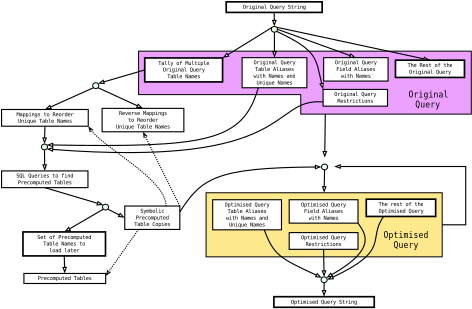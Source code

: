 <?xml version="1.0" encoding="UTF-8"?>
<dia:diagram xmlns:dia="http://www.lysator.liu.se/~alla/dia/">
  <dia:layer name="Background" visible="true">
    <dia:object type="Standard - Polygon" version="0" id="O0">
      <dia:attribute name="obj_pos">
        <dia:point val="-6.28,7.235"/>
      </dia:attribute>
      <dia:attribute name="obj_bb">
        <dia:rectangle val="-6.29,7.225;23.58,12.895"/>
      </dia:attribute>
      <dia:attribute name="poly_points">
        <dia:point val="-6.28,7.235"/>
        <dia:point val="23.57,7.235"/>
        <dia:point val="23.57,12.885"/>
        <dia:point val="8.27,12.885"/>
        <dia:point val="8.27,11.135"/>
        <dia:point val="-6.28,11.135"/>
      </dia:attribute>
      <dia:attribute name="line_width">
        <dia:real val="0.02"/>
      </dia:attribute>
      <dia:attribute name="inner_color">
        <dia:color val="#eda1ff"/>
      </dia:attribute>
      <dia:attribute name="show_background">
        <dia:boolean val="true"/>
      </dia:attribute>
    </dia:object>
    <dia:object type="Standard - Line" version="0" id="O1">
      <dia:attribute name="obj_pos">
        <dia:point val="10.403,17.885"/>
      </dia:attribute>
      <dia:attribute name="obj_bb">
        <dia:rectangle val="10.066,17.834;10.668,19.997"/>
      </dia:attribute>
      <dia:attribute name="conn_endpoints">
        <dia:point val="10.403,17.885"/>
        <dia:point val="10.367,19.941"/>
      </dia:attribute>
      <dia:attribute name="numcp">
        <dia:int val="1"/>
      </dia:attribute>
      <dia:attribute name="end_arrow">
        <dia:enum val="2"/>
      </dia:attribute>
      <dia:attribute name="end_arrow_length">
        <dia:real val="0.4"/>
      </dia:attribute>
      <dia:attribute name="end_arrow_width">
        <dia:real val="0.3"/>
      </dia:attribute>
      <dia:connections>
        <dia:connection handle="0" to="O55" connection="6"/>
        <dia:connection handle="1" to="O2" connection="1"/>
      </dia:connections>
    </dia:object>
    <dia:object type="Standard - Box" version="0" id="O2">
      <dia:attribute name="obj_pos">
        <dia:point val="-0.226,19.941"/>
      </dia:attribute>
      <dia:attribute name="obj_bb">
        <dia:rectangle val="-0.236,19.931;20.97,25.701"/>
      </dia:attribute>
      <dia:attribute name="elem_corner">
        <dia:point val="-0.226,19.941"/>
      </dia:attribute>
      <dia:attribute name="elem_width">
        <dia:real val="21.186"/>
      </dia:attribute>
      <dia:attribute name="elem_height">
        <dia:real val="5.75"/>
      </dia:attribute>
      <dia:attribute name="border_width">
        <dia:real val="0.02"/>
      </dia:attribute>
      <dia:attribute name="inner_color">
        <dia:color val="#ffe98d"/>
      </dia:attribute>
      <dia:attribute name="show_background">
        <dia:boolean val="true"/>
      </dia:attribute>
    </dia:object>
    <dia:object type="Standard - Line" version="0" id="O3">
      <dia:attribute name="obj_pos">
        <dia:point val="6.097,5.092"/>
      </dia:attribute>
      <dia:attribute name="obj_bb">
        <dia:rectangle val="6.038,5.033;19.974,8.348"/>
      </dia:attribute>
      <dia:attribute name="conn_endpoints">
        <dia:point val="6.097,5.092"/>
        <dia:point val="19.863,8.044"/>
      </dia:attribute>
      <dia:attribute name="numcp">
        <dia:int val="1"/>
      </dia:attribute>
      <dia:attribute name="end_arrow">
        <dia:enum val="2"/>
      </dia:attribute>
      <dia:attribute name="end_arrow_length">
        <dia:real val="0.4"/>
      </dia:attribute>
      <dia:attribute name="end_arrow_width">
        <dia:real val="0.3"/>
      </dia:attribute>
      <dia:connections>
        <dia:connection handle="0" to="O27" connection="2"/>
        <dia:connection handle="1" to="O34" connection="2"/>
      </dia:connections>
    </dia:object>
    <dia:object type="Standard - Line" version="0" id="O4">
      <dia:attribute name="obj_pos">
        <dia:point val="6.178,5.276"/>
      </dia:attribute>
      <dia:attribute name="obj_bb">
        <dia:rectangle val="6.114,5.212;13.362,8.118"/>
      </dia:attribute>
      <dia:attribute name="conn_endpoints">
        <dia:point val="6.178,5.276"/>
        <dia:point val="13.213,7.819"/>
      </dia:attribute>
      <dia:attribute name="numcp">
        <dia:int val="1"/>
      </dia:attribute>
      <dia:attribute name="end_arrow">
        <dia:enum val="2"/>
      </dia:attribute>
      <dia:attribute name="end_arrow_length">
        <dia:real val="0.4"/>
      </dia:attribute>
      <dia:attribute name="end_arrow_width">
        <dia:real val="0.3"/>
      </dia:attribute>
      <dia:connections>
        <dia:connection handle="0" to="O27" connection="4"/>
        <dia:connection handle="1" to="O33" connection="2"/>
      </dia:connections>
    </dia:object>
    <dia:object type="Standard - Line" version="0" id="O5">
      <dia:attribute name="obj_pos">
        <dia:point val="5.903,5.535"/>
      </dia:attribute>
      <dia:attribute name="obj_bb">
        <dia:rectangle val="5.612,5.485;6.213,7.87"/>
      </dia:attribute>
      <dia:attribute name="conn_endpoints">
        <dia:point val="5.903,5.535"/>
        <dia:point val="5.913,7.819"/>
      </dia:attribute>
      <dia:attribute name="numcp">
        <dia:int val="1"/>
      </dia:attribute>
      <dia:attribute name="end_arrow">
        <dia:enum val="2"/>
      </dia:attribute>
      <dia:attribute name="end_arrow_length">
        <dia:real val="0.4"/>
      </dia:attribute>
      <dia:attribute name="end_arrow_width">
        <dia:real val="0.3"/>
      </dia:attribute>
      <dia:connections>
        <dia:connection handle="0" to="O27" connection="6"/>
        <dia:connection handle="1" to="O32" connection="2"/>
      </dia:connections>
    </dia:object>
    <dia:object type="Standard - Line" version="0" id="O6">
      <dia:attribute name="obj_pos">
        <dia:point val="5.885,3.76"/>
      </dia:attribute>
      <dia:attribute name="obj_bb">
        <dia:rectangle val="5.602,3.709;6.203,5.07"/>
      </dia:attribute>
      <dia:attribute name="conn_endpoints">
        <dia:point val="5.885,3.76"/>
        <dia:point val="5.903,5.016"/>
      </dia:attribute>
      <dia:attribute name="numcp">
        <dia:int val="1"/>
      </dia:attribute>
      <dia:attribute name="end_arrow">
        <dia:enum val="2"/>
      </dia:attribute>
      <dia:attribute name="end_arrow_length">
        <dia:real val="0.4"/>
      </dia:attribute>
      <dia:attribute name="end_arrow_width">
        <dia:real val="0.3"/>
      </dia:attribute>
      <dia:connections>
        <dia:connection handle="0" to="O30" connection="13"/>
        <dia:connection handle="1" to="O27" connection="1"/>
      </dia:connections>
    </dia:object>
    <dia:object type="Standard - Line" version="0" id="O7">
      <dia:attribute name="obj_pos">
        <dia:point val="5.708,5.092"/>
      </dia:attribute>
      <dia:attribute name="obj_bb">
        <dia:rectangle val="1.054,5.023;5.777,8.125"/>
      </dia:attribute>
      <dia:attribute name="conn_endpoints">
        <dia:point val="5.708,5.092"/>
        <dia:point val="1.254,7.844"/>
      </dia:attribute>
      <dia:attribute name="numcp">
        <dia:int val="1"/>
      </dia:attribute>
      <dia:attribute name="end_arrow">
        <dia:enum val="2"/>
      </dia:attribute>
      <dia:attribute name="end_arrow_length">
        <dia:real val="0.4"/>
      </dia:attribute>
      <dia:attribute name="end_arrow_width">
        <dia:real val="0.3"/>
      </dia:attribute>
      <dia:connections>
        <dia:connection handle="0" to="O27" connection="0"/>
        <dia:connection handle="1" to="O31" connection="4"/>
      </dia:connections>
    </dia:object>
    <dia:object type="Standard - Line" version="0" id="O8">
      <dia:attribute name="obj_pos">
        <dia:point val="-10.32,10.513"/>
      </dia:attribute>
      <dia:attribute name="obj_bb">
        <dia:rectangle val="-14.856,10.447;-10.254,12.763"/>
      </dia:attribute>
      <dia:attribute name="conn_endpoints">
        <dia:point val="-10.32,10.513"/>
        <dia:point val="-14.687,12.469"/>
      </dia:attribute>
      <dia:attribute name="numcp">
        <dia:int val="1"/>
      </dia:attribute>
      <dia:attribute name="end_arrow">
        <dia:enum val="2"/>
      </dia:attribute>
      <dia:attribute name="end_arrow_length">
        <dia:real val="0.4"/>
      </dia:attribute>
      <dia:attribute name="end_arrow_width">
        <dia:real val="0.3"/>
      </dia:attribute>
      <dia:connections>
        <dia:connection handle="0" to="O51" connection="5"/>
        <dia:connection handle="1" to="O36" connection="2"/>
      </dia:connections>
    </dia:object>
    <dia:object type="Standard - Line" version="0" id="O9">
      <dia:attribute name="obj_pos">
        <dia:point val="-14.687,13.969"/>
      </dia:attribute>
      <dia:attribute name="obj_bb">
        <dia:rectangle val="-15.026,13.918;-14.424,15.627"/>
      </dia:attribute>
      <dia:attribute name="conn_endpoints">
        <dia:point val="-14.687,13.969"/>
        <dia:point val="-14.725,15.57"/>
      </dia:attribute>
      <dia:attribute name="numcp">
        <dia:int val="1"/>
      </dia:attribute>
      <dia:attribute name="end_arrow">
        <dia:enum val="2"/>
      </dia:attribute>
      <dia:attribute name="end_arrow_length">
        <dia:real val="0.4"/>
      </dia:attribute>
      <dia:attribute name="end_arrow_width">
        <dia:real val="0.3"/>
      </dia:attribute>
      <dia:connections>
        <dia:connection handle="0" to="O36" connection="13"/>
        <dia:connection handle="1" to="O52" connection="1"/>
      </dia:connections>
    </dia:object>
    <dia:object type="Standard - Line" version="0" id="O10">
      <dia:attribute name="obj_pos">
        <dia:point val="-9.053,21.409"/>
      </dia:attribute>
      <dia:attribute name="obj_bb">
        <dia:rectangle val="-9.12,21.342;-7.343,22.472"/>
      </dia:attribute>
      <dia:attribute name="conn_endpoints">
        <dia:point val="-9.053,21.409"/>
        <dia:point val="-7.522,22.181"/>
      </dia:attribute>
      <dia:attribute name="numcp">
        <dia:int val="1"/>
      </dia:attribute>
      <dia:attribute name="end_arrow">
        <dia:enum val="2"/>
      </dia:attribute>
      <dia:attribute name="end_arrow_length">
        <dia:real val="0.4"/>
      </dia:attribute>
      <dia:attribute name="end_arrow_width">
        <dia:real val="0.3"/>
      </dia:attribute>
      <dia:connections>
        <dia:connection handle="0" to="O28" connection="7"/>
        <dia:connection handle="1" to="O39" connection="7"/>
      </dia:connections>
    </dia:object>
    <dia:object type="Standard - Line" version="0" id="O11">
      <dia:attribute name="obj_pos">
        <dia:point val="-9.442,21.409"/>
      </dia:attribute>
      <dia:attribute name="obj_bb">
        <dia:rectangle val="-13.147,21.341;-9.373,23.741"/>
      </dia:attribute>
      <dia:attribute name="conn_endpoints">
        <dia:point val="-9.442,21.409"/>
        <dia:point val="-12.952,23.456"/>
      </dia:attribute>
      <dia:attribute name="numcp">
        <dia:int val="1"/>
      </dia:attribute>
      <dia:attribute name="end_arrow">
        <dia:enum val="2"/>
      </dia:attribute>
      <dia:attribute name="end_arrow_length">
        <dia:real val="0.4"/>
      </dia:attribute>
      <dia:attribute name="end_arrow_width">
        <dia:real val="0.3"/>
      </dia:attribute>
      <dia:connections>
        <dia:connection handle="0" to="O28" connection="5"/>
        <dia:connection handle="1" to="O38" connection="2"/>
      </dia:connections>
    </dia:object>
    <dia:object type="Standard - Line" version="0" id="O12">
      <dia:attribute name="obj_pos">
        <dia:point val="-14.7,19.481"/>
      </dia:attribute>
      <dia:attribute name="obj_bb">
        <dia:rectangle val="-14.762,19.419;-9.309,21.344"/>
      </dia:attribute>
      <dia:attribute name="conn_endpoints">
        <dia:point val="-14.7,19.481"/>
        <dia:point val="-9.442,21.042"/>
      </dia:attribute>
      <dia:attribute name="numcp">
        <dia:int val="1"/>
      </dia:attribute>
      <dia:attribute name="end_arrow">
        <dia:enum val="2"/>
      </dia:attribute>
      <dia:attribute name="end_arrow_length">
        <dia:real val="0.4"/>
      </dia:attribute>
      <dia:attribute name="end_arrow_width">
        <dia:real val="0.3"/>
      </dia:attribute>
      <dia:connections>
        <dia:connection handle="0" to="O53" connection="13"/>
        <dia:connection handle="1" to="O28" connection="0"/>
      </dia:connections>
    </dia:object>
    <dia:object type="Standard - Line" version="0" id="O13">
      <dia:attribute name="obj_pos">
        <dia:point val="-12.952,25.606"/>
      </dia:attribute>
      <dia:attribute name="obj_bb">
        <dia:rectangle val="-13.204,25.555;-12.601,27.241"/>
      </dia:attribute>
      <dia:attribute name="conn_endpoints">
        <dia:point val="-12.952,25.606"/>
        <dia:point val="-12.902,27.181"/>
      </dia:attribute>
      <dia:attribute name="numcp">
        <dia:int val="1"/>
      </dia:attribute>
      <dia:attribute name="end_arrow">
        <dia:enum val="2"/>
      </dia:attribute>
      <dia:attribute name="end_arrow_length">
        <dia:real val="0.4"/>
      </dia:attribute>
      <dia:attribute name="end_arrow_width">
        <dia:real val="0.3"/>
      </dia:attribute>
      <dia:connections>
        <dia:connection handle="0" to="O38" connection="13"/>
        <dia:connection handle="1" to="O40" connection="2"/>
      </dia:connections>
    </dia:object>
    <dia:object type="Standard - Line" version="0" id="O14">
      <dia:attribute name="obj_pos">
        <dia:point val="-6.287,23.231"/>
      </dia:attribute>
      <dia:attribute name="obj_bb">
        <dia:rectangle val="-9.509,23.162;-6.218,27.62"/>
      </dia:attribute>
      <dia:attribute name="conn_endpoints">
        <dia:point val="-6.287,23.231"/>
        <dia:point val="-9.235,27.406"/>
      </dia:attribute>
      <dia:attribute name="numcp">
        <dia:int val="1"/>
      </dia:attribute>
      <dia:attribute name="line_style">
        <dia:enum val="4"/>
      </dia:attribute>
      <dia:attribute name="end_arrow">
        <dia:enum val="1"/>
      </dia:attribute>
      <dia:attribute name="end_arrow_length">
        <dia:real val="0.4"/>
      </dia:attribute>
      <dia:attribute name="end_arrow_width">
        <dia:real val="0.3"/>
      </dia:attribute>
      <dia:connections>
        <dia:connection handle="0" to="O39" connection="12"/>
        <dia:connection handle="1" to="O40" connection="6"/>
      </dia:connections>
    </dia:object>
    <dia:object type="Standard - BezierLine" version="0" id="O15">
      <dia:attribute name="obj_pos">
        <dia:point val="-3.817,21.131"/>
      </dia:attribute>
      <dia:attribute name="obj_bb">
        <dia:rectangle val="-11.075,13.758;-3.767,21.182"/>
      </dia:attribute>
      <dia:attribute name="bez_points">
        <dia:point val="-3.817,21.131"/>
        <dia:point val="-3.802,18.691"/>
        <dia:point val="-9.452,15.941"/>
        <dia:point val="-10.799,13.969"/>
      </dia:attribute>
      <dia:attribute name="corner_types">
        <dia:enum val="0"/>
        <dia:enum val="0"/>
      </dia:attribute>
      <dia:attribute name="line_style">
        <dia:enum val="4"/>
      </dia:attribute>
      <dia:attribute name="end_arrow">
        <dia:enum val="1"/>
      </dia:attribute>
      <dia:attribute name="end_arrow_length">
        <dia:real val="0.4"/>
      </dia:attribute>
      <dia:attribute name="end_arrow_width">
        <dia:real val="0.3"/>
      </dia:attribute>
      <dia:connections>
        <dia:connection handle="0" to="O39" connection="3"/>
        <dia:connection handle="3" to="O36" connection="15"/>
      </dia:connections>
    </dia:object>
    <dia:object type="Standard - Text" version="0" id="O16">
      <dia:attribute name="obj_pos">
        <dia:point val="19.66,11.391"/>
      </dia:attribute>
      <dia:attribute name="obj_bb">
        <dia:rectangle val="17.353,10.697;21.967,12.497"/>
      </dia:attribute>
      <dia:attribute name="text">
        <dia:composite type="text">
          <dia:attribute name="string">
            <dia:string>#Original
Query#</dia:string>
          </dia:attribute>
          <dia:attribute name="font">
            <dia:font name="Courier"/>
          </dia:attribute>
          <dia:attribute name="height">
            <dia:real val="0.9"/>
          </dia:attribute>
          <dia:attribute name="pos">
            <dia:point val="19.66,11.391"/>
          </dia:attribute>
          <dia:attribute name="color">
            <dia:color val="#000000"/>
          </dia:attribute>
          <dia:attribute name="alignment">
            <dia:enum val="1"/>
          </dia:attribute>
        </dia:composite>
      </dia:attribute>
    </dia:object>
    <dia:object type="Standard - BezierLine" version="0" id="O17">
      <dia:attribute name="obj_pos">
        <dia:point val="6.097,5.459"/>
      </dia:attribute>
      <dia:attribute name="obj_bb">
        <dia:rectangle val="6.031,5.393;10.577,10.788"/>
      </dia:attribute>
      <dia:attribute name="bez_points">
        <dia:point val="6.097,5.459"/>
        <dia:point val="9.842,7.205"/>
        <dia:point val="9.598,7.881"/>
        <dia:point val="10.274,10.669"/>
      </dia:attribute>
      <dia:attribute name="corner_types">
        <dia:enum val="0"/>
        <dia:enum val="0"/>
      </dia:attribute>
      <dia:attribute name="end_arrow">
        <dia:enum val="2"/>
      </dia:attribute>
      <dia:attribute name="end_arrow_length">
        <dia:real val="0.4"/>
      </dia:attribute>
      <dia:attribute name="end_arrow_width">
        <dia:real val="0.3"/>
      </dia:attribute>
      <dia:connections>
        <dia:connection handle="0" to="O27" connection="7"/>
        <dia:connection handle="3" to="O35" connection="0"/>
      </dia:connections>
    </dia:object>
    <dia:object type="Standard - Line" version="0" id="O18">
      <dia:attribute name="obj_pos">
        <dia:point val="-2.583,21.131"/>
      </dia:attribute>
      <dia:attribute name="obj_bb">
        <dia:rectangle val="-6.178,14.291;-2.515,21.198"/>
      </dia:attribute>
      <dia:attribute name="conn_endpoints">
        <dia:point val="-2.583,21.131"/>
        <dia:point val="-5.887,14.469"/>
      </dia:attribute>
      <dia:attribute name="numcp">
        <dia:int val="1"/>
      </dia:attribute>
      <dia:attribute name="line_style">
        <dia:enum val="4"/>
      </dia:attribute>
      <dia:attribute name="end_arrow">
        <dia:enum val="1"/>
      </dia:attribute>
      <dia:attribute name="end_arrow_length">
        <dia:real val="0.4"/>
      </dia:attribute>
      <dia:attribute name="end_arrow_width">
        <dia:real val="0.3"/>
      </dia:attribute>
      <dia:connections>
        <dia:connection handle="0" to="O39" connection="4"/>
        <dia:connection handle="1" to="O37" connection="13"/>
      </dia:connections>
    </dia:object>
    <dia:object type="Standard - Line" version="0" id="O19">
      <dia:attribute name="obj_pos">
        <dia:point val="-9.931,10.513"/>
      </dia:attribute>
      <dia:attribute name="obj_bb">
        <dia:rectangle val="-9.997,10.447;-5.717,12.662"/>
      </dia:attribute>
      <dia:attribute name="conn_endpoints">
        <dia:point val="-9.931,10.513"/>
        <dia:point val="-5.887,12.369"/>
      </dia:attribute>
      <dia:attribute name="numcp">
        <dia:int val="1"/>
      </dia:attribute>
      <dia:attribute name="end_arrow">
        <dia:enum val="2"/>
      </dia:attribute>
      <dia:attribute name="end_arrow_length">
        <dia:real val="0.4"/>
      </dia:attribute>
      <dia:attribute name="end_arrow_width">
        <dia:real val="0.3"/>
      </dia:attribute>
      <dia:connections>
        <dia:connection handle="0" to="O51" connection="7"/>
        <dia:connection handle="1" to="O37" connection="2"/>
      </dia:connections>
    </dia:object>
    <dia:object type="Standard - Line" version="0" id="O20">
      <dia:attribute name="obj_pos">
        <dia:point val="10.47,12.885"/>
      </dia:attribute>
      <dia:attribute name="obj_bb">
        <dia:rectangle val="10.119,12.834;10.72,16.839"/>
      </dia:attribute>
      <dia:attribute name="conn_endpoints">
        <dia:point val="10.47,12.885"/>
        <dia:point val="10.42,16.785"/>
      </dia:attribute>
      <dia:attribute name="numcp">
        <dia:int val="1"/>
      </dia:attribute>
      <dia:attribute name="end_arrow">
        <dia:enum val="2"/>
      </dia:attribute>
      <dia:attribute name="end_arrow_length">
        <dia:real val="0.4"/>
      </dia:attribute>
      <dia:attribute name="end_arrow_width">
        <dia:real val="0.3"/>
      </dia:attribute>
    </dia:object>
    <dia:object type="Standard - Text" version="0" id="O21">
      <dia:attribute name="obj_pos">
        <dia:point val="17.71,23.991"/>
      </dia:attribute>
      <dia:attribute name="obj_bb">
        <dia:rectangle val="15.072,23.297;20.348,25.097"/>
      </dia:attribute>
      <dia:attribute name="text">
        <dia:composite type="text">
          <dia:attribute name="string">
            <dia:string>#Optimised
Query#</dia:string>
          </dia:attribute>
          <dia:attribute name="font">
            <dia:font name="Courier"/>
          </dia:attribute>
          <dia:attribute name="height">
            <dia:real val="0.9"/>
          </dia:attribute>
          <dia:attribute name="pos">
            <dia:point val="17.71,23.991"/>
          </dia:attribute>
          <dia:attribute name="color">
            <dia:color val="#000000"/>
          </dia:attribute>
          <dia:attribute name="alignment">
            <dia:enum val="1"/>
          </dia:attribute>
        </dia:composite>
      </dia:attribute>
    </dia:object>
    <dia:object type="Standard - BezierLine" version="0" id="O22">
      <dia:attribute name="obj_pos">
        <dia:point val="15.704,22.066"/>
      </dia:attribute>
      <dia:attribute name="obj_bb">
        <dia:rectangle val="10.468,21.997;15.774,28.041"/>
      </dia:attribute>
      <dia:attribute name="bez_points">
        <dia:point val="15.704,22.066"/>
        <dia:point val="14.21,24.154"/>
        <dia:point val="16.41,25.054"/>
        <dia:point val="10.64,27.748"/>
      </dia:attribute>
      <dia:attribute name="corner_types">
        <dia:enum val="0"/>
        <dia:enum val="0"/>
      </dia:attribute>
      <dia:attribute name="end_arrow">
        <dia:enum val="2"/>
      </dia:attribute>
      <dia:attribute name="end_arrow_length">
        <dia:real val="0.4"/>
      </dia:attribute>
      <dia:attribute name="end_arrow_width">
        <dia:real val="0.3"/>
      </dia:attribute>
      <dia:connections>
        <dia:connection handle="0" to="O43" connection="12"/>
        <dia:connection handle="3" to="O29" connection="4"/>
      </dia:connections>
    </dia:object>
    <dia:object type="Standard - BezierLine" version="0" id="O23">
      <dia:attribute name="obj_pos">
        <dia:point val="13.406,22.666"/>
      </dia:attribute>
      <dia:attribute name="obj_bb">
        <dia:rectangle val="10.368,22.597;14.059,27.851"/>
      </dia:attribute>
      <dia:attribute name="bez_points">
        <dia:point val="13.406,22.666"/>
        <dia:point val="13.91,23.454"/>
        <dia:point val="15.36,24.854"/>
        <dia:point val="10.56,27.565"/>
      </dia:attribute>
      <dia:attribute name="corner_types">
        <dia:enum val="0"/>
        <dia:enum val="0"/>
      </dia:attribute>
      <dia:attribute name="end_arrow">
        <dia:enum val="2"/>
      </dia:attribute>
      <dia:attribute name="end_arrow_length">
        <dia:real val="0.4"/>
      </dia:attribute>
      <dia:attribute name="end_arrow_width">
        <dia:real val="0.3"/>
      </dia:attribute>
      <dia:connections>
        <dia:connection handle="0" to="O42" connection="15"/>
        <dia:connection handle="3" to="O29" connection="2"/>
      </dia:connections>
    </dia:object>
    <dia:object type="Standard - Line" version="0" id="O24">
      <dia:attribute name="obj_pos">
        <dia:point val="10.319,25.016"/>
      </dia:attribute>
      <dia:attribute name="obj_bb">
        <dia:rectangle val="10.064,24.965;10.666,27.545"/>
      </dia:attribute>
      <dia:attribute name="conn_endpoints">
        <dia:point val="10.319,25.016"/>
        <dia:point val="10.365,27.489"/>
      </dia:attribute>
      <dia:attribute name="numcp">
        <dia:int val="1"/>
      </dia:attribute>
      <dia:attribute name="end_arrow">
        <dia:enum val="2"/>
      </dia:attribute>
      <dia:attribute name="end_arrow_length">
        <dia:real val="0.4"/>
      </dia:attribute>
      <dia:attribute name="end_arrow_width">
        <dia:real val="0.3"/>
      </dia:attribute>
      <dia:connections>
        <dia:connection handle="0" to="O44" connection="13"/>
        <dia:connection handle="1" to="O29" connection="1"/>
      </dia:connections>
    </dia:object>
    <dia:object type="Standard - BezierLine" version="0" id="O25">
      <dia:attribute name="obj_pos">
        <dia:point val="4.997,23.266"/>
      </dia:attribute>
      <dia:attribute name="obj_bb">
        <dia:rectangle val="4.933,23.202;10.342,27.858"/>
      </dia:attribute>
      <dia:attribute name="bez_points">
        <dia:point val="4.997,23.266"/>
        <dia:point val="5.824,25.535"/>
        <dia:point val="6.424,25.835"/>
        <dia:point val="10.171,27.565"/>
      </dia:attribute>
      <dia:attribute name="corner_types">
        <dia:enum val="0"/>
        <dia:enum val="0"/>
      </dia:attribute>
      <dia:attribute name="end_arrow">
        <dia:enum val="2"/>
      </dia:attribute>
      <dia:attribute name="end_arrow_length">
        <dia:real val="0.4"/>
      </dia:attribute>
      <dia:attribute name="end_arrow_width">
        <dia:real val="0.3"/>
      </dia:attribute>
      <dia:connections>
        <dia:connection handle="0" to="O41" connection="14"/>
        <dia:connection handle="3" to="O29" connection="0"/>
      </dia:connections>
    </dia:object>
    <dia:object type="Standard - Line" version="0" id="O26">
      <dia:attribute name="obj_pos">
        <dia:point val="10.365,28.008"/>
      </dia:attribute>
      <dia:attribute name="obj_bb">
        <dia:rectangle val="10.06,27.957;10.66,29.317"/>
      </dia:attribute>
      <dia:attribute name="conn_endpoints">
        <dia:point val="10.365,28.008"/>
        <dia:point val="10.36,29.266"/>
      </dia:attribute>
      <dia:attribute name="numcp">
        <dia:int val="1"/>
      </dia:attribute>
      <dia:attribute name="end_arrow">
        <dia:enum val="2"/>
      </dia:attribute>
      <dia:attribute name="end_arrow_length">
        <dia:real val="0.4"/>
      </dia:attribute>
      <dia:attribute name="end_arrow_width">
        <dia:real val="0.3"/>
      </dia:attribute>
      <dia:connections>
        <dia:connection handle="0" to="O29" connection="6"/>
        <dia:connection handle="1" to="O45" connection="2"/>
      </dia:connections>
    </dia:object>
    <dia:object type="Standard - Ellipse" version="0" id="O27">
      <dia:attribute name="obj_pos">
        <dia:point val="5.628,5.016"/>
      </dia:attribute>
      <dia:attribute name="obj_bb">
        <dia:rectangle val="5.618,5.006;6.188,5.545"/>
      </dia:attribute>
      <dia:attribute name="elem_corner">
        <dia:point val="5.628,5.016"/>
      </dia:attribute>
      <dia:attribute name="elem_width">
        <dia:real val="0.55"/>
      </dia:attribute>
      <dia:attribute name="elem_height">
        <dia:real val="0.519"/>
      </dia:attribute>
      <dia:attribute name="border_width">
        <dia:real val="0.02"/>
      </dia:attribute>
      <dia:attribute name="inner_color">
        <dia:color val="#e2ffe9"/>
      </dia:attribute>
    </dia:object>
    <dia:object type="Standard - Ellipse" version="0" id="O28">
      <dia:attribute name="obj_pos">
        <dia:point val="-9.522,20.966"/>
      </dia:attribute>
      <dia:attribute name="obj_bb">
        <dia:rectangle val="-9.532,20.956;-8.962,21.495"/>
      </dia:attribute>
      <dia:attribute name="elem_corner">
        <dia:point val="-9.522,20.966"/>
      </dia:attribute>
      <dia:attribute name="elem_width">
        <dia:real val="0.55"/>
      </dia:attribute>
      <dia:attribute name="elem_height">
        <dia:real val="0.519"/>
      </dia:attribute>
      <dia:attribute name="border_width">
        <dia:real val="0.02"/>
      </dia:attribute>
      <dia:attribute name="inner_color">
        <dia:color val="#e2ffe9"/>
      </dia:attribute>
    </dia:object>
    <dia:object type="Standard - Ellipse" version="0" id="O29">
      <dia:attribute name="obj_pos">
        <dia:point val="10.09,27.489"/>
      </dia:attribute>
      <dia:attribute name="obj_bb">
        <dia:rectangle val="10.08,27.479;10.65,28.018"/>
      </dia:attribute>
      <dia:attribute name="elem_corner">
        <dia:point val="10.09,27.489"/>
      </dia:attribute>
      <dia:attribute name="elem_width">
        <dia:real val="0.55"/>
      </dia:attribute>
      <dia:attribute name="elem_height">
        <dia:real val="0.519"/>
      </dia:attribute>
      <dia:attribute name="border_width">
        <dia:real val="0.02"/>
      </dia:attribute>
      <dia:attribute name="inner_color">
        <dia:color val="#e2ffe9"/>
      </dia:attribute>
    </dia:object>
    <dia:object type="Flowchart - Box" version="0" id="O30">
      <dia:attribute name="obj_pos">
        <dia:point val="1.582,2.81"/>
      </dia:attribute>
      <dia:attribute name="obj_bb">
        <dia:rectangle val="1.507,2.735;10.263,3.835"/>
      </dia:attribute>
      <dia:attribute name="elem_corner">
        <dia:point val="1.582,2.81"/>
      </dia:attribute>
      <dia:attribute name="elem_width">
        <dia:real val="8.607"/>
      </dia:attribute>
      <dia:attribute name="elem_height">
        <dia:real val="0.95"/>
      </dia:attribute>
      <dia:attribute name="border_width">
        <dia:real val="0.15"/>
      </dia:attribute>
      <dia:attribute name="show_background">
        <dia:boolean val="true"/>
      </dia:attribute>
      <dia:attribute name="padding">
        <dia:real val="0.1"/>
      </dia:attribute>
      <dia:attribute name="text">
        <dia:composite type="text">
          <dia:attribute name="string">
            <dia:string>#Original Query String#</dia:string>
          </dia:attribute>
          <dia:attribute name="font">
            <dia:font name="Courier"/>
          </dia:attribute>
          <dia:attribute name="height">
            <dia:real val="0.6"/>
          </dia:attribute>
          <dia:attribute name="pos">
            <dia:point val="5.885,3.448"/>
          </dia:attribute>
          <dia:attribute name="color">
            <dia:color val="#000000"/>
          </dia:attribute>
          <dia:attribute name="alignment">
            <dia:enum val="1"/>
          </dia:attribute>
        </dia:composite>
      </dia:attribute>
    </dia:object>
    <dia:object type="Flowchart - Box" version="0" id="O31">
      <dia:attribute name="obj_pos">
        <dia:point val="-5.729,7.844"/>
      </dia:attribute>
      <dia:attribute name="obj_bb">
        <dia:rectangle val="-5.804,7.769;1.329,10.069"/>
      </dia:attribute>
      <dia:attribute name="elem_corner">
        <dia:point val="-5.729,7.844"/>
      </dia:attribute>
      <dia:attribute name="elem_width">
        <dia:real val="6.983"/>
      </dia:attribute>
      <dia:attribute name="elem_height">
        <dia:real val="2.15"/>
      </dia:attribute>
      <dia:attribute name="border_width">
        <dia:real val="0.15"/>
      </dia:attribute>
      <dia:attribute name="show_background">
        <dia:boolean val="true"/>
      </dia:attribute>
      <dia:attribute name="padding">
        <dia:real val="0.1"/>
      </dia:attribute>
      <dia:attribute name="text">
        <dia:composite type="text">
          <dia:attribute name="string">
            <dia:string>#Tally of Multiple
Original Query
Table Names#</dia:string>
          </dia:attribute>
          <dia:attribute name="font">
            <dia:font name="Courier"/>
          </dia:attribute>
          <dia:attribute name="height">
            <dia:real val="0.6"/>
          </dia:attribute>
          <dia:attribute name="pos">
            <dia:point val="-2.237,8.482"/>
          </dia:attribute>
          <dia:attribute name="color">
            <dia:color val="#000000"/>
          </dia:attribute>
          <dia:attribute name="alignment">
            <dia:enum val="1"/>
          </dia:attribute>
        </dia:composite>
      </dia:attribute>
    </dia:object>
    <dia:object type="Flowchart - Box" version="0" id="O32">
      <dia:attribute name="obj_pos">
        <dia:point val="3.007,7.819"/>
      </dia:attribute>
      <dia:attribute name="obj_bb">
        <dia:rectangle val="2.957,7.769;8.868,10.569"/>
      </dia:attribute>
      <dia:attribute name="elem_corner">
        <dia:point val="3.007,7.819"/>
      </dia:attribute>
      <dia:attribute name="elem_width">
        <dia:real val="5.811"/>
      </dia:attribute>
      <dia:attribute name="elem_height">
        <dia:real val="2.7"/>
      </dia:attribute>
      <dia:attribute name="show_background">
        <dia:boolean val="true"/>
      </dia:attribute>
      <dia:attribute name="padding">
        <dia:real val="0.1"/>
      </dia:attribute>
      <dia:attribute name="text">
        <dia:composite type="text">
          <dia:attribute name="string">
            <dia:string>#Original Query
Table Aliases
with Names and
Unique Names#</dia:string>
          </dia:attribute>
          <dia:attribute name="font">
            <dia:font name="Courier"/>
          </dia:attribute>
          <dia:attribute name="height">
            <dia:real val="0.6"/>
          </dia:attribute>
          <dia:attribute name="pos">
            <dia:point val="5.913,8.432"/>
          </dia:attribute>
          <dia:attribute name="color">
            <dia:color val="#000000"/>
          </dia:attribute>
          <dia:attribute name="alignment">
            <dia:enum val="1"/>
          </dia:attribute>
        </dia:composite>
      </dia:attribute>
    </dia:object>
    <dia:object type="Flowchart - Box" version="0" id="O33">
      <dia:attribute name="obj_pos">
        <dia:point val="10.324,7.819"/>
      </dia:attribute>
      <dia:attribute name="obj_bb">
        <dia:rectangle val="10.274,7.769;16.152,9.969"/>
      </dia:attribute>
      <dia:attribute name="elem_corner">
        <dia:point val="10.324,7.819"/>
      </dia:attribute>
      <dia:attribute name="elem_width">
        <dia:real val="5.778"/>
      </dia:attribute>
      <dia:attribute name="elem_height">
        <dia:real val="2.1"/>
      </dia:attribute>
      <dia:attribute name="show_background">
        <dia:boolean val="true"/>
      </dia:attribute>
      <dia:attribute name="padding">
        <dia:real val="0.1"/>
      </dia:attribute>
      <dia:attribute name="text">
        <dia:composite type="text">
          <dia:attribute name="string">
            <dia:string>#Original Query
Field Aliases
with Names#</dia:string>
          </dia:attribute>
          <dia:attribute name="font">
            <dia:font name="Courier"/>
          </dia:attribute>
          <dia:attribute name="height">
            <dia:real val="0.6"/>
          </dia:attribute>
          <dia:attribute name="pos">
            <dia:point val="13.213,8.432"/>
          </dia:attribute>
          <dia:attribute name="color">
            <dia:color val="#000000"/>
          </dia:attribute>
          <dia:attribute name="alignment">
            <dia:enum val="1"/>
          </dia:attribute>
        </dia:composite>
      </dia:attribute>
    </dia:object>
    <dia:object type="Flowchart - Box" version="0" id="O34">
      <dia:attribute name="obj_pos">
        <dia:point val="16.767,8.044"/>
      </dia:attribute>
      <dia:attribute name="obj_bb">
        <dia:rectangle val="16.692,7.969;23.033,9.669"/>
      </dia:attribute>
      <dia:attribute name="elem_corner">
        <dia:point val="16.767,8.044"/>
      </dia:attribute>
      <dia:attribute name="elem_width">
        <dia:real val="6.191"/>
      </dia:attribute>
      <dia:attribute name="elem_height">
        <dia:real val="1.55"/>
      </dia:attribute>
      <dia:attribute name="border_width">
        <dia:real val="0.15"/>
      </dia:attribute>
      <dia:attribute name="show_background">
        <dia:boolean val="true"/>
      </dia:attribute>
      <dia:attribute name="padding">
        <dia:real val="0.1"/>
      </dia:attribute>
      <dia:attribute name="text">
        <dia:composite type="text">
          <dia:attribute name="string">
            <dia:string>#The Rest of the
Original Query#</dia:string>
          </dia:attribute>
          <dia:attribute name="font">
            <dia:font name="Courier"/>
          </dia:attribute>
          <dia:attribute name="height">
            <dia:real val="0.6"/>
          </dia:attribute>
          <dia:attribute name="pos">
            <dia:point val="19.863,8.682"/>
          </dia:attribute>
          <dia:attribute name="color">
            <dia:color val="#000000"/>
          </dia:attribute>
          <dia:attribute name="alignment">
            <dia:enum val="1"/>
          </dia:attribute>
        </dia:composite>
      </dia:attribute>
    </dia:object>
    <dia:object type="Flowchart - Box" version="0" id="O35">
      <dia:attribute name="obj_pos">
        <dia:point val="10.274,10.669"/>
      </dia:attribute>
      <dia:attribute name="obj_bb">
        <dia:rectangle val="10.224,10.619;16.102,12.219"/>
      </dia:attribute>
      <dia:attribute name="elem_corner">
        <dia:point val="10.274,10.669"/>
      </dia:attribute>
      <dia:attribute name="elem_width">
        <dia:real val="5.778"/>
      </dia:attribute>
      <dia:attribute name="elem_height">
        <dia:real val="1.5"/>
      </dia:attribute>
      <dia:attribute name="show_background">
        <dia:boolean val="true"/>
      </dia:attribute>
      <dia:attribute name="padding">
        <dia:real val="0.1"/>
      </dia:attribute>
      <dia:attribute name="text">
        <dia:composite type="text">
          <dia:attribute name="string">
            <dia:string>#Original Query
Restrictions#</dia:string>
          </dia:attribute>
          <dia:attribute name="font">
            <dia:font name="Courier"/>
          </dia:attribute>
          <dia:attribute name="height">
            <dia:real val="0.6"/>
          </dia:attribute>
          <dia:attribute name="pos">
            <dia:point val="13.163,11.282"/>
          </dia:attribute>
          <dia:attribute name="color">
            <dia:color val="#000000"/>
          </dia:attribute>
          <dia:attribute name="alignment">
            <dia:enum val="1"/>
          </dia:attribute>
        </dia:composite>
      </dia:attribute>
    </dia:object>
    <dia:object type="Flowchart - Box" version="0" id="O36">
      <dia:attribute name="obj_pos">
        <dia:point val="-18.576,12.469"/>
      </dia:attribute>
      <dia:attribute name="obj_bb">
        <dia:rectangle val="-18.626,12.419;-10.748,14.019"/>
      </dia:attribute>
      <dia:attribute name="elem_corner">
        <dia:point val="-18.576,12.469"/>
      </dia:attribute>
      <dia:attribute name="elem_width">
        <dia:real val="7.778"/>
      </dia:attribute>
      <dia:attribute name="elem_height">
        <dia:real val="1.5"/>
      </dia:attribute>
      <dia:attribute name="show_background">
        <dia:boolean val="true"/>
      </dia:attribute>
      <dia:attribute name="padding">
        <dia:real val="0.1"/>
      </dia:attribute>
      <dia:attribute name="text">
        <dia:composite type="text">
          <dia:attribute name="string">
            <dia:string>#Mappings to Reorder
Unique Table Names#</dia:string>
          </dia:attribute>
          <dia:attribute name="font">
            <dia:font name="Courier"/>
          </dia:attribute>
          <dia:attribute name="height">
            <dia:real val="0.6"/>
          </dia:attribute>
          <dia:attribute name="pos">
            <dia:point val="-14.687,13.082"/>
          </dia:attribute>
          <dia:attribute name="color">
            <dia:color val="#000000"/>
          </dia:attribute>
          <dia:attribute name="alignment">
            <dia:enum val="1"/>
          </dia:attribute>
        </dia:composite>
      </dia:attribute>
    </dia:object>
    <dia:object type="Flowchart - Box" version="0" id="O37">
      <dia:attribute name="obj_pos">
        <dia:point val="-9.555,12.369"/>
      </dia:attribute>
      <dia:attribute name="obj_bb">
        <dia:rectangle val="-9.605,12.319;-2.17,14.519"/>
      </dia:attribute>
      <dia:attribute name="elem_corner">
        <dia:point val="-9.555,12.369"/>
      </dia:attribute>
      <dia:attribute name="elem_width">
        <dia:real val="7.336"/>
      </dia:attribute>
      <dia:attribute name="elem_height">
        <dia:real val="2.1"/>
      </dia:attribute>
      <dia:attribute name="show_background">
        <dia:boolean val="true"/>
      </dia:attribute>
      <dia:attribute name="padding">
        <dia:real val="0.1"/>
      </dia:attribute>
      <dia:attribute name="text">
        <dia:composite type="text">
          <dia:attribute name="string">
            <dia:string>#Reverse Mappings
to Reorder
Unique Table Names#</dia:string>
          </dia:attribute>
          <dia:attribute name="font">
            <dia:font name="Courier"/>
          </dia:attribute>
          <dia:attribute name="height">
            <dia:real val="0.6"/>
          </dia:attribute>
          <dia:attribute name="pos">
            <dia:point val="-5.887,12.982"/>
          </dia:attribute>
          <dia:attribute name="color">
            <dia:color val="#000000"/>
          </dia:attribute>
          <dia:attribute name="alignment">
            <dia:enum val="1"/>
          </dia:attribute>
        </dia:composite>
      </dia:attribute>
    </dia:object>
    <dia:object type="Flowchart - Box" version="0" id="O38">
      <dia:attribute name="obj_pos">
        <dia:point val="-16.655,23.456"/>
      </dia:attribute>
      <dia:attribute name="obj_bb">
        <dia:rectangle val="-16.73,23.381;-9.175,25.681"/>
      </dia:attribute>
      <dia:attribute name="elem_corner">
        <dia:point val="-16.655,23.456"/>
      </dia:attribute>
      <dia:attribute name="elem_width">
        <dia:real val="7.405"/>
      </dia:attribute>
      <dia:attribute name="elem_height">
        <dia:real val="2.15"/>
      </dia:attribute>
      <dia:attribute name="border_width">
        <dia:real val="0.15"/>
      </dia:attribute>
      <dia:attribute name="show_background">
        <dia:boolean val="true"/>
      </dia:attribute>
      <dia:attribute name="padding">
        <dia:real val="0.1"/>
      </dia:attribute>
      <dia:attribute name="text">
        <dia:composite type="text">
          <dia:attribute name="string">
            <dia:string>#Set of Precomputed
Table Names to
load later#</dia:string>
          </dia:attribute>
          <dia:attribute name="font">
            <dia:font name="Courier"/>
          </dia:attribute>
          <dia:attribute name="height">
            <dia:real val="0.6"/>
          </dia:attribute>
          <dia:attribute name="pos">
            <dia:point val="-12.952,24.094"/>
          </dia:attribute>
          <dia:attribute name="color">
            <dia:color val="#000000"/>
          </dia:attribute>
          <dia:attribute name="alignment">
            <dia:enum val="1"/>
          </dia:attribute>
        </dia:composite>
      </dia:attribute>
    </dia:object>
    <dia:object type="Flowchart - Box" version="0" id="O39">
      <dia:attribute name="obj_pos">
        <dia:point val="-7.522,21.131"/>
      </dia:attribute>
      <dia:attribute name="obj_bb">
        <dia:rectangle val="-7.572,21.081;-2.533,23.281"/>
      </dia:attribute>
      <dia:attribute name="elem_corner">
        <dia:point val="-7.522,21.131"/>
      </dia:attribute>
      <dia:attribute name="elem_width">
        <dia:real val="4.94"/>
      </dia:attribute>
      <dia:attribute name="elem_height">
        <dia:real val="2.1"/>
      </dia:attribute>
      <dia:attribute name="show_background">
        <dia:boolean val="true"/>
      </dia:attribute>
      <dia:attribute name="padding">
        <dia:real val="0.1"/>
      </dia:attribute>
      <dia:attribute name="text">
        <dia:composite type="text">
          <dia:attribute name="string">
            <dia:string>#Symbolic
Precomputed
Table Copies#</dia:string>
          </dia:attribute>
          <dia:attribute name="font">
            <dia:font name="Courier"/>
          </dia:attribute>
          <dia:attribute name="height">
            <dia:real val="0.6"/>
          </dia:attribute>
          <dia:attribute name="pos">
            <dia:point val="-5.052,21.744"/>
          </dia:attribute>
          <dia:attribute name="color">
            <dia:color val="#000000"/>
          </dia:attribute>
          <dia:attribute name="alignment">
            <dia:enum val="1"/>
          </dia:attribute>
        </dia:composite>
      </dia:attribute>
    </dia:object>
    <dia:object type="Flowchart - Box" version="0" id="O40">
      <dia:attribute name="obj_pos">
        <dia:point val="-16.57,27.181"/>
      </dia:attribute>
      <dia:attribute name="obj_bb">
        <dia:rectangle val="-16.62,27.131;-9.185,28.131"/>
      </dia:attribute>
      <dia:attribute name="elem_corner">
        <dia:point val="-16.57,27.181"/>
      </dia:attribute>
      <dia:attribute name="elem_width">
        <dia:real val="7.336"/>
      </dia:attribute>
      <dia:attribute name="elem_height">
        <dia:real val="0.9"/>
      </dia:attribute>
      <dia:attribute name="show_background">
        <dia:boolean val="true"/>
      </dia:attribute>
      <dia:attribute name="padding">
        <dia:real val="0.1"/>
      </dia:attribute>
      <dia:attribute name="text">
        <dia:composite type="text">
          <dia:attribute name="string">
            <dia:string>#Precomputed Tables#</dia:string>
          </dia:attribute>
          <dia:attribute name="font">
            <dia:font name="Courier"/>
          </dia:attribute>
          <dia:attribute name="height">
            <dia:real val="0.6"/>
          </dia:attribute>
          <dia:attribute name="pos">
            <dia:point val="-12.902,27.794"/>
          </dia:attribute>
          <dia:attribute name="color">
            <dia:color val="#000000"/>
          </dia:attribute>
          <dia:attribute name="alignment">
            <dia:enum val="1"/>
          </dia:attribute>
        </dia:composite>
      </dia:attribute>
    </dia:object>
    <dia:object type="Flowchart - Box" version="0" id="O41">
      <dia:attribute name="obj_pos">
        <dia:point val="0.366,20.566"/>
      </dia:attribute>
      <dia:attribute name="obj_bb">
        <dia:rectangle val="0.316,20.516;6.59,23.316"/>
      </dia:attribute>
      <dia:attribute name="elem_corner">
        <dia:point val="0.366,20.566"/>
      </dia:attribute>
      <dia:attribute name="elem_width">
        <dia:real val="6.174"/>
      </dia:attribute>
      <dia:attribute name="elem_height">
        <dia:real val="2.7"/>
      </dia:attribute>
      <dia:attribute name="show_background">
        <dia:boolean val="true"/>
      </dia:attribute>
      <dia:attribute name="padding">
        <dia:real val="0.1"/>
      </dia:attribute>
      <dia:attribute name="text">
        <dia:composite type="text">
          <dia:attribute name="string">
            <dia:string>#Optimised Query
Table Aliases
with Names and
Unique Names#</dia:string>
          </dia:attribute>
          <dia:attribute name="font">
            <dia:font name="Courier"/>
          </dia:attribute>
          <dia:attribute name="height">
            <dia:real val="0.6"/>
          </dia:attribute>
          <dia:attribute name="pos">
            <dia:point val="3.453,21.179"/>
          </dia:attribute>
          <dia:attribute name="color">
            <dia:color val="#000000"/>
          </dia:attribute>
          <dia:attribute name="alignment">
            <dia:enum val="1"/>
          </dia:attribute>
        </dia:composite>
      </dia:attribute>
    </dia:object>
    <dia:object type="Flowchart - Box" version="0" id="O42">
      <dia:attribute name="obj_pos">
        <dia:point val="7.232,20.566"/>
      </dia:attribute>
      <dia:attribute name="obj_bb">
        <dia:rectangle val="7.182,20.516;13.456,22.716"/>
      </dia:attribute>
      <dia:attribute name="elem_corner">
        <dia:point val="7.232,20.566"/>
      </dia:attribute>
      <dia:attribute name="elem_width">
        <dia:real val="6.174"/>
      </dia:attribute>
      <dia:attribute name="elem_height">
        <dia:real val="2.1"/>
      </dia:attribute>
      <dia:attribute name="show_background">
        <dia:boolean val="true"/>
      </dia:attribute>
      <dia:attribute name="padding">
        <dia:real val="0.1"/>
      </dia:attribute>
      <dia:attribute name="text">
        <dia:composite type="text">
          <dia:attribute name="string">
            <dia:string>#Optimised Query
Field Aliases
with Names#</dia:string>
          </dia:attribute>
          <dia:attribute name="font">
            <dia:font name="Courier"/>
          </dia:attribute>
          <dia:attribute name="height">
            <dia:real val="0.6"/>
          </dia:attribute>
          <dia:attribute name="pos">
            <dia:point val="10.319,21.179"/>
          </dia:attribute>
          <dia:attribute name="color">
            <dia:color val="#000000"/>
          </dia:attribute>
          <dia:attribute name="alignment">
            <dia:enum val="1"/>
          </dia:attribute>
        </dia:composite>
      </dia:attribute>
    </dia:object>
    <dia:object type="Flowchart - Box" version="0" id="O43">
      <dia:attribute name="obj_pos">
        <dia:point val="14.148,20.516"/>
      </dia:attribute>
      <dia:attribute name="obj_bb">
        <dia:rectangle val="14.073,20.441;20.447,22.141"/>
      </dia:attribute>
      <dia:attribute name="elem_corner">
        <dia:point val="14.148,20.516"/>
      </dia:attribute>
      <dia:attribute name="elem_width">
        <dia:real val="6.224"/>
      </dia:attribute>
      <dia:attribute name="elem_height">
        <dia:real val="1.55"/>
      </dia:attribute>
      <dia:attribute name="border_width">
        <dia:real val="0.15"/>
      </dia:attribute>
      <dia:attribute name="show_background">
        <dia:boolean val="true"/>
      </dia:attribute>
      <dia:attribute name="padding">
        <dia:real val="0.1"/>
      </dia:attribute>
      <dia:attribute name="text">
        <dia:composite type="text">
          <dia:attribute name="string">
            <dia:string>#The rest of the
Optimised Query#</dia:string>
          </dia:attribute>
          <dia:attribute name="font">
            <dia:font name="Courier"/>
          </dia:attribute>
          <dia:attribute name="height">
            <dia:real val="0.6"/>
          </dia:attribute>
          <dia:attribute name="pos">
            <dia:point val="17.26,21.154"/>
          </dia:attribute>
          <dia:attribute name="color">
            <dia:color val="#000000"/>
          </dia:attribute>
          <dia:attribute name="alignment">
            <dia:enum val="1"/>
          </dia:attribute>
        </dia:composite>
      </dia:attribute>
    </dia:object>
    <dia:object type="Flowchart - Box" version="0" id="O44">
      <dia:attribute name="obj_pos">
        <dia:point val="7.232,23.516"/>
      </dia:attribute>
      <dia:attribute name="obj_bb">
        <dia:rectangle val="7.182,23.466;13.456,25.066"/>
      </dia:attribute>
      <dia:attribute name="elem_corner">
        <dia:point val="7.232,23.516"/>
      </dia:attribute>
      <dia:attribute name="elem_width">
        <dia:real val="6.174"/>
      </dia:attribute>
      <dia:attribute name="elem_height">
        <dia:real val="1.5"/>
      </dia:attribute>
      <dia:attribute name="show_background">
        <dia:boolean val="true"/>
      </dia:attribute>
      <dia:attribute name="padding">
        <dia:real val="0.1"/>
      </dia:attribute>
      <dia:attribute name="text">
        <dia:composite type="text">
          <dia:attribute name="string">
            <dia:string>#Optimised Query
Restrictions#</dia:string>
          </dia:attribute>
          <dia:attribute name="font">
            <dia:font name="Courier"/>
          </dia:attribute>
          <dia:attribute name="height">
            <dia:real val="0.6"/>
          </dia:attribute>
          <dia:attribute name="pos">
            <dia:point val="10.319,24.129"/>
          </dia:attribute>
          <dia:attribute name="color">
            <dia:color val="#000000"/>
          </dia:attribute>
          <dia:attribute name="alignment">
            <dia:enum val="1"/>
          </dia:attribute>
        </dia:composite>
      </dia:attribute>
    </dia:object>
    <dia:object type="Flowchart - Box" version="0" id="O45">
      <dia:attribute name="obj_pos">
        <dia:point val="5.859,29.266"/>
      </dia:attribute>
      <dia:attribute name="obj_bb">
        <dia:rectangle val="5.784,29.191;14.936,30.291"/>
      </dia:attribute>
      <dia:attribute name="elem_corner">
        <dia:point val="5.859,29.266"/>
      </dia:attribute>
      <dia:attribute name="elem_width">
        <dia:real val="9.003"/>
      </dia:attribute>
      <dia:attribute name="elem_height">
        <dia:real val="0.95"/>
      </dia:attribute>
      <dia:attribute name="border_width">
        <dia:real val="0.15"/>
      </dia:attribute>
      <dia:attribute name="show_background">
        <dia:boolean val="true"/>
      </dia:attribute>
      <dia:attribute name="padding">
        <dia:real val="0.1"/>
      </dia:attribute>
      <dia:attribute name="text">
        <dia:composite type="text">
          <dia:attribute name="string">
            <dia:string>#Optimised Query String#</dia:string>
          </dia:attribute>
          <dia:attribute name="font">
            <dia:font name="Courier"/>
          </dia:attribute>
          <dia:attribute name="height">
            <dia:real val="0.6"/>
          </dia:attribute>
          <dia:attribute name="pos">
            <dia:point val="10.36,29.904"/>
          </dia:attribute>
          <dia:attribute name="color">
            <dia:color val="#000000"/>
          </dia:attribute>
          <dia:attribute name="alignment">
            <dia:enum val="1"/>
          </dia:attribute>
        </dia:composite>
      </dia:attribute>
    </dia:object>
    <dia:object type="Standard - ZigZagLine" version="0" id="O46">
      <dia:attribute name="obj_pos">
        <dia:point val="11.27,17.585"/>
      </dia:attribute>
      <dia:attribute name="obj_bb">
        <dia:rectangle val="11.22,17.285;23.12,22.866"/>
      </dia:attribute>
      <dia:attribute name="orth_points">
        <dia:point val="11.27,17.585"/>
        <dia:point val="23.07,17.585"/>
        <dia:point val="23.07,22.816"/>
        <dia:point val="20.96,22.816"/>
      </dia:attribute>
      <dia:attribute name="orth_orient">
        <dia:enum val="0"/>
        <dia:enum val="1"/>
        <dia:enum val="0"/>
      </dia:attribute>
      <dia:attribute name="start_arrow">
        <dia:enum val="2"/>
      </dia:attribute>
      <dia:attribute name="start_arrow_length">
        <dia:real val="0.4"/>
      </dia:attribute>
      <dia:attribute name="start_arrow_width">
        <dia:real val="0.3"/>
      </dia:attribute>
      <dia:connections>
        <dia:connection handle="1" to="O2" connection="4"/>
      </dia:connections>
    </dia:object>
    <dia:object type="Standard - Line" version="0" id="O47">
      <dia:attribute name="obj_pos">
        <dia:point val="-5.729,8.919"/>
      </dia:attribute>
      <dia:attribute name="obj_bb">
        <dia:rectangle val="-10.063,8.857;-5.667,10.448"/>
      </dia:attribute>
      <dia:attribute name="conn_endpoints">
        <dia:point val="-5.729,8.919"/>
        <dia:point val="-9.931,10.146"/>
      </dia:attribute>
      <dia:attribute name="numcp">
        <dia:int val="1"/>
      </dia:attribute>
      <dia:attribute name="end_arrow">
        <dia:enum val="2"/>
      </dia:attribute>
      <dia:attribute name="end_arrow_length">
        <dia:real val="0.4"/>
      </dia:attribute>
      <dia:attribute name="end_arrow_width">
        <dia:real val="0.3"/>
      </dia:attribute>
      <dia:connections>
        <dia:connection handle="0" to="O31" connection="7"/>
        <dia:connection handle="1" to="O51" connection="2"/>
      </dia:connections>
    </dia:object>
    <dia:object type="Standard - BezierLine" version="0" id="O48">
      <dia:attribute name="obj_pos">
        <dia:point val="4.46,10.519"/>
      </dia:attribute>
      <dia:attribute name="obj_bb">
        <dia:rectangle val="-14.586,10.457;4.522,15.947"/>
      </dia:attribute>
      <dia:attribute name="bez_points">
        <dia:point val="4.46,10.519"/>
        <dia:point val="3.07,15.385"/>
        <dia:point val="-0.18,15.885"/>
        <dia:point val="-14.531,15.646"/>
      </dia:attribute>
      <dia:attribute name="corner_types">
        <dia:enum val="0"/>
        <dia:enum val="0"/>
      </dia:attribute>
      <dia:attribute name="end_arrow">
        <dia:enum val="2"/>
      </dia:attribute>
      <dia:attribute name="end_arrow_length">
        <dia:real val="0.4"/>
      </dia:attribute>
      <dia:attribute name="end_arrow_width">
        <dia:real val="0.3"/>
      </dia:attribute>
      <dia:connections>
        <dia:connection handle="0" to="O32" connection="12"/>
        <dia:connection handle="3" to="O52" connection="2"/>
      </dia:connections>
    </dia:object>
    <dia:object type="Standard - BezierLine" version="0" id="O49">
      <dia:attribute name="obj_pos">
        <dia:point val="10.274,11.794"/>
      </dia:attribute>
      <dia:attribute name="obj_bb">
        <dia:rectangle val="-14.603,11.725;10.328,16.36"/>
      </dia:attribute>
      <dia:attribute name="bez_points">
        <dia:point val="10.274,11.794"/>
        <dia:point val="5.42,11.385"/>
        <dia:point val="7.92,17.735"/>
        <dia:point val="-14.531,16.013"/>
      </dia:attribute>
      <dia:attribute name="corner_types">
        <dia:enum val="0"/>
        <dia:enum val="0"/>
      </dia:attribute>
      <dia:attribute name="end_arrow">
        <dia:enum val="2"/>
      </dia:attribute>
      <dia:attribute name="end_arrow_length">
        <dia:real val="0.4"/>
      </dia:attribute>
      <dia:attribute name="end_arrow_width">
        <dia:real val="0.3"/>
      </dia:attribute>
      <dia:connections>
        <dia:connection handle="0" to="O35" connection="9"/>
        <dia:connection handle="3" to="O52" connection="7"/>
      </dia:connections>
    </dia:object>
    <dia:object type="Standard - Line" version="0" id="O50">
      <dia:attribute name="obj_pos">
        <dia:point val="-14.725,16.089"/>
      </dia:attribute>
      <dia:attribute name="obj_bb">
        <dia:rectangle val="-15.0,16.038;-14.399,18.035"/>
      </dia:attribute>
      <dia:attribute name="conn_endpoints">
        <dia:point val="-14.725,16.089"/>
        <dia:point val="-14.7,17.981"/>
      </dia:attribute>
      <dia:attribute name="numcp">
        <dia:int val="1"/>
      </dia:attribute>
      <dia:attribute name="end_arrow">
        <dia:enum val="2"/>
      </dia:attribute>
      <dia:attribute name="end_arrow_length">
        <dia:real val="0.4"/>
      </dia:attribute>
      <dia:attribute name="end_arrow_width">
        <dia:real val="0.3"/>
      </dia:attribute>
      <dia:connections>
        <dia:connection handle="0" to="O52" connection="6"/>
        <dia:connection handle="1" to="O53" connection="2"/>
      </dia:connections>
    </dia:object>
    <dia:object type="Standard - Ellipse" version="0" id="O51">
      <dia:attribute name="obj_pos">
        <dia:point val="-10.4,10.07"/>
      </dia:attribute>
      <dia:attribute name="obj_bb">
        <dia:rectangle val="-10.41,10.06;-9.84,10.599"/>
      </dia:attribute>
      <dia:attribute name="elem_corner">
        <dia:point val="-10.4,10.07"/>
      </dia:attribute>
      <dia:attribute name="elem_width">
        <dia:real val="0.55"/>
      </dia:attribute>
      <dia:attribute name="elem_height">
        <dia:real val="0.519"/>
      </dia:attribute>
      <dia:attribute name="border_width">
        <dia:real val="0.02"/>
      </dia:attribute>
      <dia:attribute name="inner_color">
        <dia:color val="#e2ffe9"/>
      </dia:attribute>
    </dia:object>
    <dia:object type="Standard - Ellipse" version="0" id="O52">
      <dia:attribute name="obj_pos">
        <dia:point val="-15.0,15.57"/>
      </dia:attribute>
      <dia:attribute name="obj_bb">
        <dia:rectangle val="-15.01,15.56;-14.44,16.099"/>
      </dia:attribute>
      <dia:attribute name="elem_corner">
        <dia:point val="-15.0,15.57"/>
      </dia:attribute>
      <dia:attribute name="elem_width">
        <dia:real val="0.55"/>
      </dia:attribute>
      <dia:attribute name="elem_height">
        <dia:real val="0.519"/>
      </dia:attribute>
      <dia:attribute name="border_width">
        <dia:real val="0.02"/>
      </dia:attribute>
      <dia:attribute name="inner_color">
        <dia:color val="#e2ffe9"/>
      </dia:attribute>
    </dia:object>
    <dia:object type="Flowchart - Box" version="0" id="O53">
      <dia:attribute name="obj_pos">
        <dia:point val="-18.576,17.981"/>
      </dia:attribute>
      <dia:attribute name="obj_bb">
        <dia:rectangle val="-18.625,17.931;-10.774,19.531"/>
      </dia:attribute>
      <dia:attribute name="elem_corner">
        <dia:point val="-18.576,17.981"/>
      </dia:attribute>
      <dia:attribute name="elem_width">
        <dia:real val="7.751"/>
      </dia:attribute>
      <dia:attribute name="elem_height">
        <dia:real val="1.5"/>
      </dia:attribute>
      <dia:attribute name="show_background">
        <dia:boolean val="true"/>
      </dia:attribute>
      <dia:attribute name="padding">
        <dia:real val="0.1"/>
      </dia:attribute>
      <dia:attribute name="text">
        <dia:composite type="text">
          <dia:attribute name="string">
            <dia:string>#SQL Queries to find
Precomputed Tables#</dia:string>
          </dia:attribute>
          <dia:attribute name="font">
            <dia:font name="Courier"/>
          </dia:attribute>
          <dia:attribute name="height">
            <dia:real val="0.6"/>
          </dia:attribute>
          <dia:attribute name="pos">
            <dia:point val="-14.7,18.594"/>
          </dia:attribute>
          <dia:attribute name="color">
            <dia:color val="#000000"/>
          </dia:attribute>
          <dia:attribute name="alignment">
            <dia:enum val="1"/>
          </dia:attribute>
        </dia:composite>
      </dia:attribute>
    </dia:object>
    <dia:object type="Standard - BezierLine" version="0" id="O54">
      <dia:attribute name="obj_pos">
        <dia:point val="-2.583,21.656"/>
      </dia:attribute>
      <dia:attribute name="obj_bb">
        <dia:rectangle val="-2.652,17.325;10.18,21.726"/>
      </dia:attribute>
      <dia:attribute name="bez_points">
        <dia:point val="-2.583,21.656"/>
        <dia:point val="-0.626,18.66"/>
        <dia:point val="0.574,17.685"/>
        <dia:point val="10.128,17.626"/>
      </dia:attribute>
      <dia:attribute name="corner_types">
        <dia:enum val="0"/>
        <dia:enum val="0"/>
      </dia:attribute>
      <dia:attribute name="end_arrow">
        <dia:enum val="2"/>
      </dia:attribute>
      <dia:attribute name="end_arrow_length">
        <dia:real val="0.4"/>
      </dia:attribute>
      <dia:attribute name="end_arrow_width">
        <dia:real val="0.3"/>
      </dia:attribute>
      <dia:connections>
        <dia:connection handle="0" to="O39" connection="6"/>
        <dia:connection handle="3" to="O55" connection="3"/>
      </dia:connections>
    </dia:object>
    <dia:object type="Standard - Ellipse" version="0" id="O55">
      <dia:attribute name="obj_pos">
        <dia:point val="10.128,17.366"/>
      </dia:attribute>
      <dia:attribute name="obj_bb">
        <dia:rectangle val="10.118,17.356;10.688,17.895"/>
      </dia:attribute>
      <dia:attribute name="elem_corner">
        <dia:point val="10.128,17.366"/>
      </dia:attribute>
      <dia:attribute name="elem_width">
        <dia:real val="0.55"/>
      </dia:attribute>
      <dia:attribute name="elem_height">
        <dia:real val="0.519"/>
      </dia:attribute>
      <dia:attribute name="border_width">
        <dia:real val="0.02"/>
      </dia:attribute>
      <dia:attribute name="inner_color">
        <dia:color val="#e2ffe9"/>
      </dia:attribute>
    </dia:object>
  </dia:layer>
</dia:diagram>
